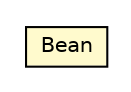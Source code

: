 #!/usr/local/bin/dot
#
# Class diagram 
# Generated by UMLGraph version R5_6-24-gf6e263 (http://www.umlgraph.org/)
#

digraph G {
	edge [fontname="Helvetica",fontsize=10,labelfontname="Helvetica",labelfontsize=10];
	node [fontname="Helvetica",fontsize=10,shape=plaintext];
	nodesep=0.25;
	ranksep=0.5;
	// net.trajano.app.Bean
	c141 [label=<<table title="net.trajano.app.Bean" border="0" cellborder="1" cellspacing="0" cellpadding="2" port="p" bgcolor="lemonChiffon" href="./Bean.html">
		<tr><td><table border="0" cellspacing="0" cellpadding="1">
<tr><td align="center" balign="center"> Bean </td></tr>
		</table></td></tr>
		</table>>, URL="./Bean.html", fontname="Helvetica", fontcolor="black", fontsize=10.0];
}


